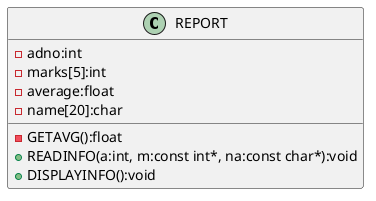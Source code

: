 @startuml Q6
class REPORT
{
    - adno:int
    - marks[5]:int
    - average:float
    - name[20]:char
    - GETAVG():float
    + READINFO(a:int, m:const int*, na:const char*):void
    + DISPLAYINFO():void
}
@enduml